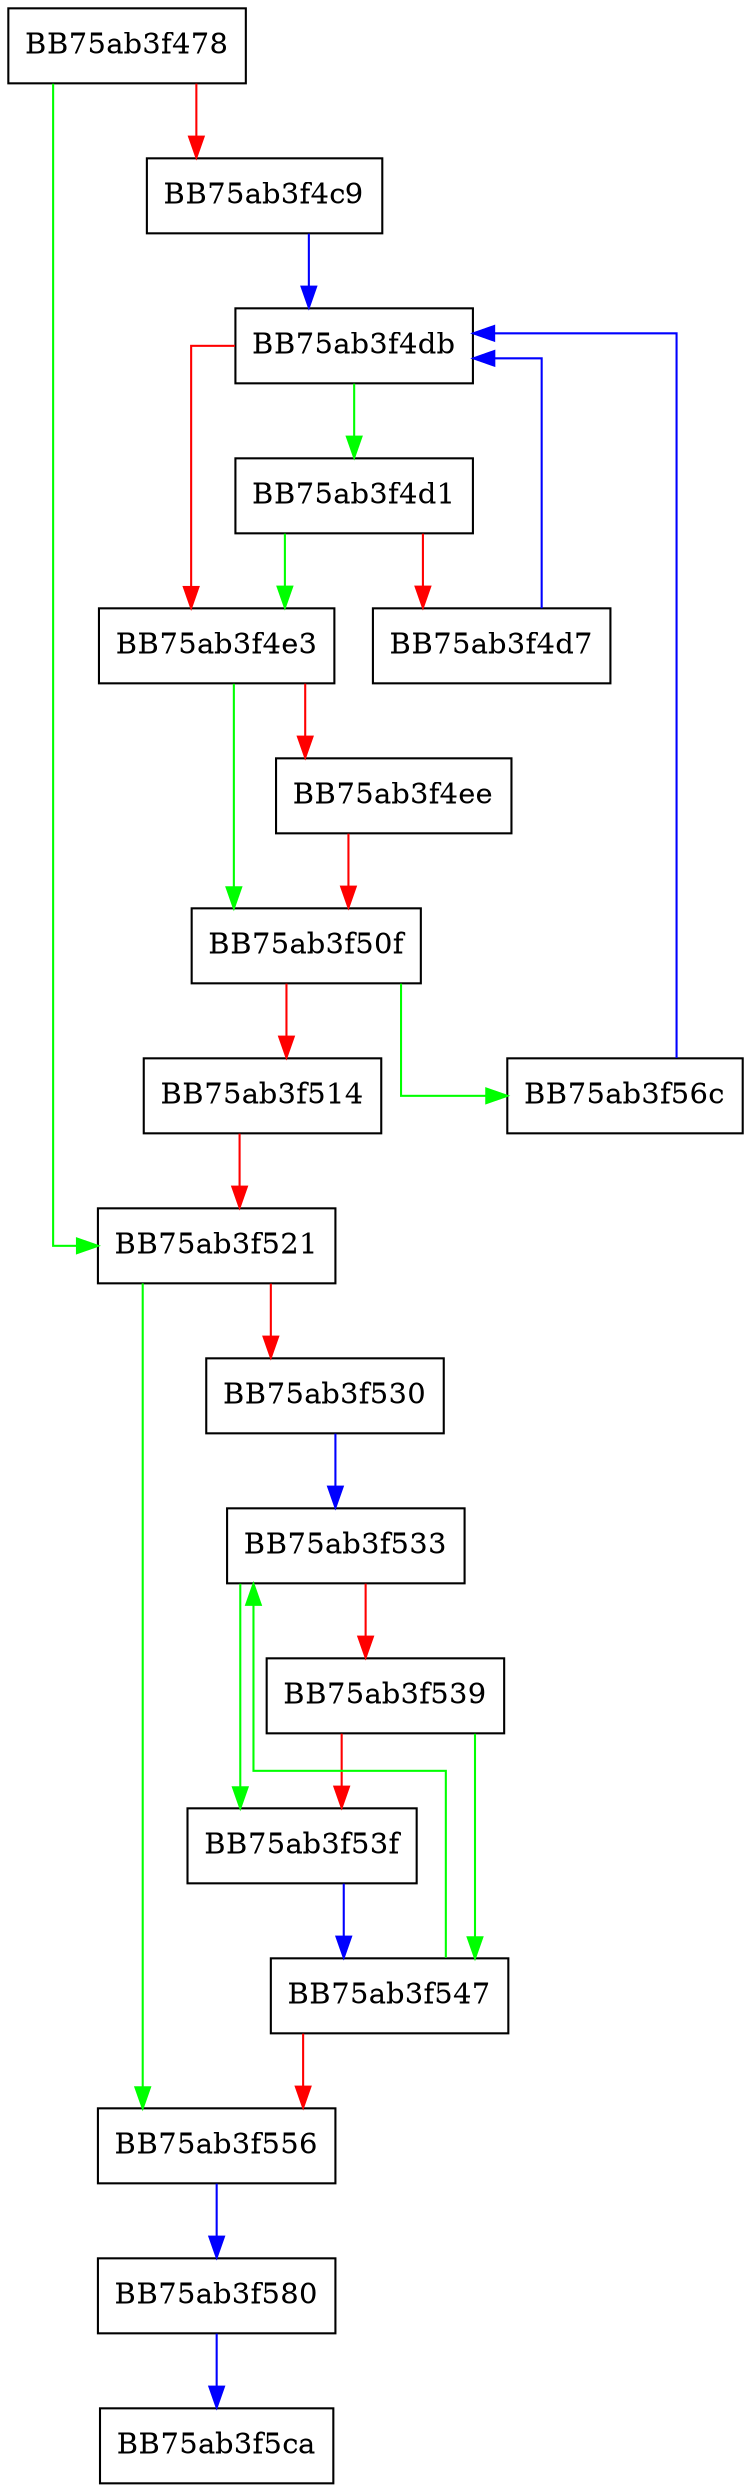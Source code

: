 digraph GetPathVarAndFilePath {
  node [shape="box"];
  graph [splines=ortho];
  BB75ab3f478 -> BB75ab3f521 [color="green"];
  BB75ab3f478 -> BB75ab3f4c9 [color="red"];
  BB75ab3f4c9 -> BB75ab3f4db [color="blue"];
  BB75ab3f4d1 -> BB75ab3f4e3 [color="green"];
  BB75ab3f4d1 -> BB75ab3f4d7 [color="red"];
  BB75ab3f4d7 -> BB75ab3f4db [color="blue"];
  BB75ab3f4db -> BB75ab3f4d1 [color="green"];
  BB75ab3f4db -> BB75ab3f4e3 [color="red"];
  BB75ab3f4e3 -> BB75ab3f50f [color="green"];
  BB75ab3f4e3 -> BB75ab3f4ee [color="red"];
  BB75ab3f4ee -> BB75ab3f50f [color="red"];
  BB75ab3f50f -> BB75ab3f56c [color="green"];
  BB75ab3f50f -> BB75ab3f514 [color="red"];
  BB75ab3f514 -> BB75ab3f521 [color="red"];
  BB75ab3f521 -> BB75ab3f556 [color="green"];
  BB75ab3f521 -> BB75ab3f530 [color="red"];
  BB75ab3f530 -> BB75ab3f533 [color="blue"];
  BB75ab3f533 -> BB75ab3f53f [color="green"];
  BB75ab3f533 -> BB75ab3f539 [color="red"];
  BB75ab3f539 -> BB75ab3f547 [color="green"];
  BB75ab3f539 -> BB75ab3f53f [color="red"];
  BB75ab3f53f -> BB75ab3f547 [color="blue"];
  BB75ab3f547 -> BB75ab3f533 [color="green"];
  BB75ab3f547 -> BB75ab3f556 [color="red"];
  BB75ab3f556 -> BB75ab3f580 [color="blue"];
  BB75ab3f56c -> BB75ab3f4db [color="blue"];
  BB75ab3f580 -> BB75ab3f5ca [color="blue"];
}